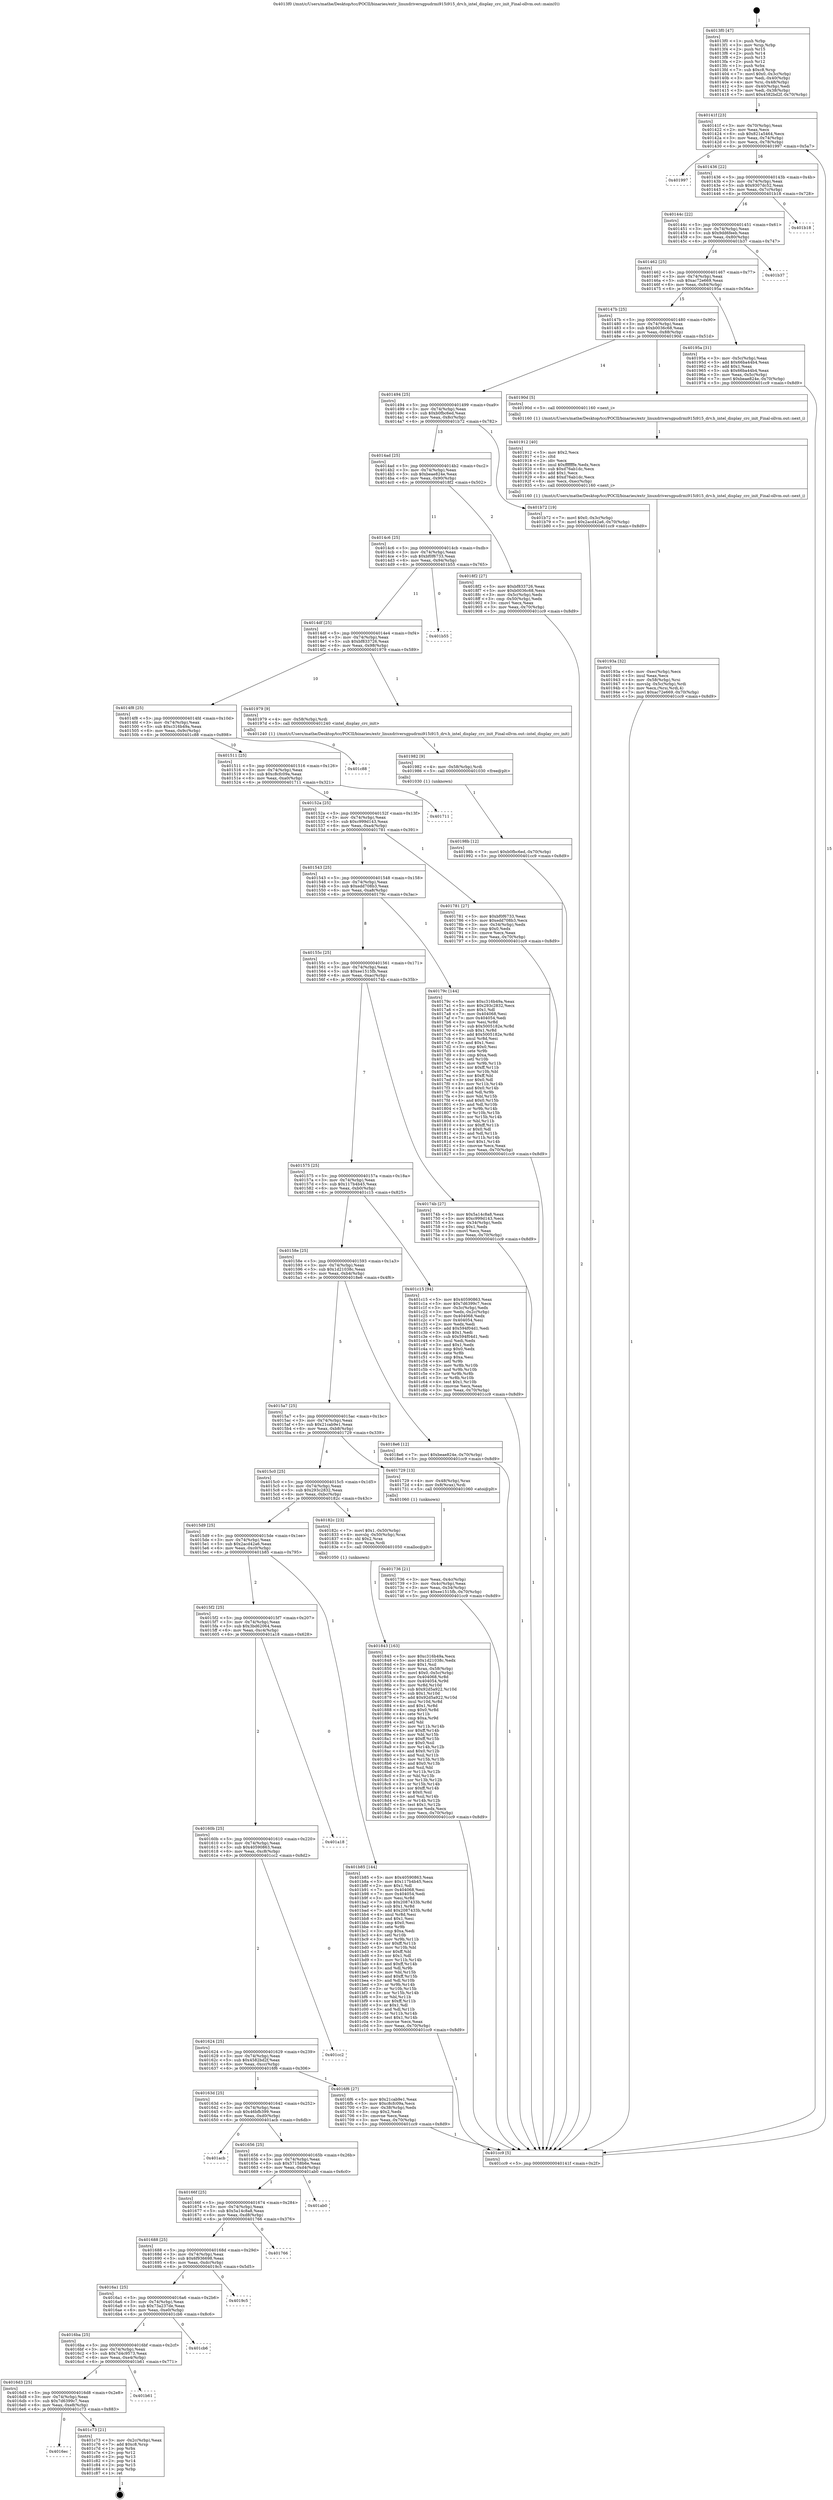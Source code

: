 digraph "0x4013f0" {
  label = "0x4013f0 (/mnt/c/Users/mathe/Desktop/tcc/POCII/binaries/extr_linuxdriversgpudrmi915i915_drv.h_intel_display_crc_init_Final-ollvm.out::main(0))"
  labelloc = "t"
  node[shape=record]

  Entry [label="",width=0.3,height=0.3,shape=circle,fillcolor=black,style=filled]
  "0x40141f" [label="{
     0x40141f [23]\l
     | [instrs]\l
     &nbsp;&nbsp;0x40141f \<+3\>: mov -0x70(%rbp),%eax\l
     &nbsp;&nbsp;0x401422 \<+2\>: mov %eax,%ecx\l
     &nbsp;&nbsp;0x401424 \<+6\>: sub $0x821a5464,%ecx\l
     &nbsp;&nbsp;0x40142a \<+3\>: mov %eax,-0x74(%rbp)\l
     &nbsp;&nbsp;0x40142d \<+3\>: mov %ecx,-0x78(%rbp)\l
     &nbsp;&nbsp;0x401430 \<+6\>: je 0000000000401997 \<main+0x5a7\>\l
  }"]
  "0x401997" [label="{
     0x401997\l
  }", style=dashed]
  "0x401436" [label="{
     0x401436 [22]\l
     | [instrs]\l
     &nbsp;&nbsp;0x401436 \<+5\>: jmp 000000000040143b \<main+0x4b\>\l
     &nbsp;&nbsp;0x40143b \<+3\>: mov -0x74(%rbp),%eax\l
     &nbsp;&nbsp;0x40143e \<+5\>: sub $0x9307dc52,%eax\l
     &nbsp;&nbsp;0x401443 \<+3\>: mov %eax,-0x7c(%rbp)\l
     &nbsp;&nbsp;0x401446 \<+6\>: je 0000000000401b18 \<main+0x728\>\l
  }"]
  Exit [label="",width=0.3,height=0.3,shape=circle,fillcolor=black,style=filled,peripheries=2]
  "0x401b18" [label="{
     0x401b18\l
  }", style=dashed]
  "0x40144c" [label="{
     0x40144c [22]\l
     | [instrs]\l
     &nbsp;&nbsp;0x40144c \<+5\>: jmp 0000000000401451 \<main+0x61\>\l
     &nbsp;&nbsp;0x401451 \<+3\>: mov -0x74(%rbp),%eax\l
     &nbsp;&nbsp;0x401454 \<+5\>: sub $0x9dd6feeb,%eax\l
     &nbsp;&nbsp;0x401459 \<+3\>: mov %eax,-0x80(%rbp)\l
     &nbsp;&nbsp;0x40145c \<+6\>: je 0000000000401b37 \<main+0x747\>\l
  }"]
  "0x4016ec" [label="{
     0x4016ec\l
  }", style=dashed]
  "0x401b37" [label="{
     0x401b37\l
  }", style=dashed]
  "0x401462" [label="{
     0x401462 [25]\l
     | [instrs]\l
     &nbsp;&nbsp;0x401462 \<+5\>: jmp 0000000000401467 \<main+0x77\>\l
     &nbsp;&nbsp;0x401467 \<+3\>: mov -0x74(%rbp),%eax\l
     &nbsp;&nbsp;0x40146a \<+5\>: sub $0xac72e669,%eax\l
     &nbsp;&nbsp;0x40146f \<+6\>: mov %eax,-0x84(%rbp)\l
     &nbsp;&nbsp;0x401475 \<+6\>: je 000000000040195a \<main+0x56a\>\l
  }"]
  "0x401c73" [label="{
     0x401c73 [21]\l
     | [instrs]\l
     &nbsp;&nbsp;0x401c73 \<+3\>: mov -0x2c(%rbp),%eax\l
     &nbsp;&nbsp;0x401c76 \<+7\>: add $0xc8,%rsp\l
     &nbsp;&nbsp;0x401c7d \<+1\>: pop %rbx\l
     &nbsp;&nbsp;0x401c7e \<+2\>: pop %r12\l
     &nbsp;&nbsp;0x401c80 \<+2\>: pop %r13\l
     &nbsp;&nbsp;0x401c82 \<+2\>: pop %r14\l
     &nbsp;&nbsp;0x401c84 \<+2\>: pop %r15\l
     &nbsp;&nbsp;0x401c86 \<+1\>: pop %rbp\l
     &nbsp;&nbsp;0x401c87 \<+1\>: ret\l
  }"]
  "0x40195a" [label="{
     0x40195a [31]\l
     | [instrs]\l
     &nbsp;&nbsp;0x40195a \<+3\>: mov -0x5c(%rbp),%eax\l
     &nbsp;&nbsp;0x40195d \<+5\>: add $0x66ba44b4,%eax\l
     &nbsp;&nbsp;0x401962 \<+3\>: add $0x1,%eax\l
     &nbsp;&nbsp;0x401965 \<+5\>: sub $0x66ba44b4,%eax\l
     &nbsp;&nbsp;0x40196a \<+3\>: mov %eax,-0x5c(%rbp)\l
     &nbsp;&nbsp;0x40196d \<+7\>: movl $0xbeae824e,-0x70(%rbp)\l
     &nbsp;&nbsp;0x401974 \<+5\>: jmp 0000000000401cc9 \<main+0x8d9\>\l
  }"]
  "0x40147b" [label="{
     0x40147b [25]\l
     | [instrs]\l
     &nbsp;&nbsp;0x40147b \<+5\>: jmp 0000000000401480 \<main+0x90\>\l
     &nbsp;&nbsp;0x401480 \<+3\>: mov -0x74(%rbp),%eax\l
     &nbsp;&nbsp;0x401483 \<+5\>: sub $0xb0036c68,%eax\l
     &nbsp;&nbsp;0x401488 \<+6\>: mov %eax,-0x88(%rbp)\l
     &nbsp;&nbsp;0x40148e \<+6\>: je 000000000040190d \<main+0x51d\>\l
  }"]
  "0x4016d3" [label="{
     0x4016d3 [25]\l
     | [instrs]\l
     &nbsp;&nbsp;0x4016d3 \<+5\>: jmp 00000000004016d8 \<main+0x2e8\>\l
     &nbsp;&nbsp;0x4016d8 \<+3\>: mov -0x74(%rbp),%eax\l
     &nbsp;&nbsp;0x4016db \<+5\>: sub $0x7d6399c7,%eax\l
     &nbsp;&nbsp;0x4016e0 \<+6\>: mov %eax,-0xe8(%rbp)\l
     &nbsp;&nbsp;0x4016e6 \<+6\>: je 0000000000401c73 \<main+0x883\>\l
  }"]
  "0x40190d" [label="{
     0x40190d [5]\l
     | [instrs]\l
     &nbsp;&nbsp;0x40190d \<+5\>: call 0000000000401160 \<next_i\>\l
     | [calls]\l
     &nbsp;&nbsp;0x401160 \{1\} (/mnt/c/Users/mathe/Desktop/tcc/POCII/binaries/extr_linuxdriversgpudrmi915i915_drv.h_intel_display_crc_init_Final-ollvm.out::next_i)\l
  }"]
  "0x401494" [label="{
     0x401494 [25]\l
     | [instrs]\l
     &nbsp;&nbsp;0x401494 \<+5\>: jmp 0000000000401499 \<main+0xa9\>\l
     &nbsp;&nbsp;0x401499 \<+3\>: mov -0x74(%rbp),%eax\l
     &nbsp;&nbsp;0x40149c \<+5\>: sub $0xb0fbc6ed,%eax\l
     &nbsp;&nbsp;0x4014a1 \<+6\>: mov %eax,-0x8c(%rbp)\l
     &nbsp;&nbsp;0x4014a7 \<+6\>: je 0000000000401b72 \<main+0x782\>\l
  }"]
  "0x401b61" [label="{
     0x401b61\l
  }", style=dashed]
  "0x401b72" [label="{
     0x401b72 [19]\l
     | [instrs]\l
     &nbsp;&nbsp;0x401b72 \<+7\>: movl $0x0,-0x3c(%rbp)\l
     &nbsp;&nbsp;0x401b79 \<+7\>: movl $0x2acd42a6,-0x70(%rbp)\l
     &nbsp;&nbsp;0x401b80 \<+5\>: jmp 0000000000401cc9 \<main+0x8d9\>\l
  }"]
  "0x4014ad" [label="{
     0x4014ad [25]\l
     | [instrs]\l
     &nbsp;&nbsp;0x4014ad \<+5\>: jmp 00000000004014b2 \<main+0xc2\>\l
     &nbsp;&nbsp;0x4014b2 \<+3\>: mov -0x74(%rbp),%eax\l
     &nbsp;&nbsp;0x4014b5 \<+5\>: sub $0xbeae824e,%eax\l
     &nbsp;&nbsp;0x4014ba \<+6\>: mov %eax,-0x90(%rbp)\l
     &nbsp;&nbsp;0x4014c0 \<+6\>: je 00000000004018f2 \<main+0x502\>\l
  }"]
  "0x4016ba" [label="{
     0x4016ba [25]\l
     | [instrs]\l
     &nbsp;&nbsp;0x4016ba \<+5\>: jmp 00000000004016bf \<main+0x2cf\>\l
     &nbsp;&nbsp;0x4016bf \<+3\>: mov -0x74(%rbp),%eax\l
     &nbsp;&nbsp;0x4016c2 \<+5\>: sub $0x7d4c9573,%eax\l
     &nbsp;&nbsp;0x4016c7 \<+6\>: mov %eax,-0xe4(%rbp)\l
     &nbsp;&nbsp;0x4016cd \<+6\>: je 0000000000401b61 \<main+0x771\>\l
  }"]
  "0x4018f2" [label="{
     0x4018f2 [27]\l
     | [instrs]\l
     &nbsp;&nbsp;0x4018f2 \<+5\>: mov $0xbf833726,%eax\l
     &nbsp;&nbsp;0x4018f7 \<+5\>: mov $0xb0036c68,%ecx\l
     &nbsp;&nbsp;0x4018fc \<+3\>: mov -0x5c(%rbp),%edx\l
     &nbsp;&nbsp;0x4018ff \<+3\>: cmp -0x50(%rbp),%edx\l
     &nbsp;&nbsp;0x401902 \<+3\>: cmovl %ecx,%eax\l
     &nbsp;&nbsp;0x401905 \<+3\>: mov %eax,-0x70(%rbp)\l
     &nbsp;&nbsp;0x401908 \<+5\>: jmp 0000000000401cc9 \<main+0x8d9\>\l
  }"]
  "0x4014c6" [label="{
     0x4014c6 [25]\l
     | [instrs]\l
     &nbsp;&nbsp;0x4014c6 \<+5\>: jmp 00000000004014cb \<main+0xdb\>\l
     &nbsp;&nbsp;0x4014cb \<+3\>: mov -0x74(%rbp),%eax\l
     &nbsp;&nbsp;0x4014ce \<+5\>: sub $0xbf0f6733,%eax\l
     &nbsp;&nbsp;0x4014d3 \<+6\>: mov %eax,-0x94(%rbp)\l
     &nbsp;&nbsp;0x4014d9 \<+6\>: je 0000000000401b55 \<main+0x765\>\l
  }"]
  "0x401cb6" [label="{
     0x401cb6\l
  }", style=dashed]
  "0x401b55" [label="{
     0x401b55\l
  }", style=dashed]
  "0x4014df" [label="{
     0x4014df [25]\l
     | [instrs]\l
     &nbsp;&nbsp;0x4014df \<+5\>: jmp 00000000004014e4 \<main+0xf4\>\l
     &nbsp;&nbsp;0x4014e4 \<+3\>: mov -0x74(%rbp),%eax\l
     &nbsp;&nbsp;0x4014e7 \<+5\>: sub $0xbf833726,%eax\l
     &nbsp;&nbsp;0x4014ec \<+6\>: mov %eax,-0x98(%rbp)\l
     &nbsp;&nbsp;0x4014f2 \<+6\>: je 0000000000401979 \<main+0x589\>\l
  }"]
  "0x4016a1" [label="{
     0x4016a1 [25]\l
     | [instrs]\l
     &nbsp;&nbsp;0x4016a1 \<+5\>: jmp 00000000004016a6 \<main+0x2b6\>\l
     &nbsp;&nbsp;0x4016a6 \<+3\>: mov -0x74(%rbp),%eax\l
     &nbsp;&nbsp;0x4016a9 \<+5\>: sub $0x73a237de,%eax\l
     &nbsp;&nbsp;0x4016ae \<+6\>: mov %eax,-0xe0(%rbp)\l
     &nbsp;&nbsp;0x4016b4 \<+6\>: je 0000000000401cb6 \<main+0x8c6\>\l
  }"]
  "0x401979" [label="{
     0x401979 [9]\l
     | [instrs]\l
     &nbsp;&nbsp;0x401979 \<+4\>: mov -0x58(%rbp),%rdi\l
     &nbsp;&nbsp;0x40197d \<+5\>: call 0000000000401240 \<intel_display_crc_init\>\l
     | [calls]\l
     &nbsp;&nbsp;0x401240 \{1\} (/mnt/c/Users/mathe/Desktop/tcc/POCII/binaries/extr_linuxdriversgpudrmi915i915_drv.h_intel_display_crc_init_Final-ollvm.out::intel_display_crc_init)\l
  }"]
  "0x4014f8" [label="{
     0x4014f8 [25]\l
     | [instrs]\l
     &nbsp;&nbsp;0x4014f8 \<+5\>: jmp 00000000004014fd \<main+0x10d\>\l
     &nbsp;&nbsp;0x4014fd \<+3\>: mov -0x74(%rbp),%eax\l
     &nbsp;&nbsp;0x401500 \<+5\>: sub $0xc316b49a,%eax\l
     &nbsp;&nbsp;0x401505 \<+6\>: mov %eax,-0x9c(%rbp)\l
     &nbsp;&nbsp;0x40150b \<+6\>: je 0000000000401c88 \<main+0x898\>\l
  }"]
  "0x4019c5" [label="{
     0x4019c5\l
  }", style=dashed]
  "0x401c88" [label="{
     0x401c88\l
  }", style=dashed]
  "0x401511" [label="{
     0x401511 [25]\l
     | [instrs]\l
     &nbsp;&nbsp;0x401511 \<+5\>: jmp 0000000000401516 \<main+0x126\>\l
     &nbsp;&nbsp;0x401516 \<+3\>: mov -0x74(%rbp),%eax\l
     &nbsp;&nbsp;0x401519 \<+5\>: sub $0xc8cfc09a,%eax\l
     &nbsp;&nbsp;0x40151e \<+6\>: mov %eax,-0xa0(%rbp)\l
     &nbsp;&nbsp;0x401524 \<+6\>: je 0000000000401711 \<main+0x321\>\l
  }"]
  "0x401688" [label="{
     0x401688 [25]\l
     | [instrs]\l
     &nbsp;&nbsp;0x401688 \<+5\>: jmp 000000000040168d \<main+0x29d\>\l
     &nbsp;&nbsp;0x40168d \<+3\>: mov -0x74(%rbp),%eax\l
     &nbsp;&nbsp;0x401690 \<+5\>: sub $0x6f936698,%eax\l
     &nbsp;&nbsp;0x401695 \<+6\>: mov %eax,-0xdc(%rbp)\l
     &nbsp;&nbsp;0x40169b \<+6\>: je 00000000004019c5 \<main+0x5d5\>\l
  }"]
  "0x401711" [label="{
     0x401711\l
  }", style=dashed]
  "0x40152a" [label="{
     0x40152a [25]\l
     | [instrs]\l
     &nbsp;&nbsp;0x40152a \<+5\>: jmp 000000000040152f \<main+0x13f\>\l
     &nbsp;&nbsp;0x40152f \<+3\>: mov -0x74(%rbp),%eax\l
     &nbsp;&nbsp;0x401532 \<+5\>: sub $0xc999d143,%eax\l
     &nbsp;&nbsp;0x401537 \<+6\>: mov %eax,-0xa4(%rbp)\l
     &nbsp;&nbsp;0x40153d \<+6\>: je 0000000000401781 \<main+0x391\>\l
  }"]
  "0x401766" [label="{
     0x401766\l
  }", style=dashed]
  "0x401781" [label="{
     0x401781 [27]\l
     | [instrs]\l
     &nbsp;&nbsp;0x401781 \<+5\>: mov $0xbf0f6733,%eax\l
     &nbsp;&nbsp;0x401786 \<+5\>: mov $0xedd708b3,%ecx\l
     &nbsp;&nbsp;0x40178b \<+3\>: mov -0x34(%rbp),%edx\l
     &nbsp;&nbsp;0x40178e \<+3\>: cmp $0x0,%edx\l
     &nbsp;&nbsp;0x401791 \<+3\>: cmove %ecx,%eax\l
     &nbsp;&nbsp;0x401794 \<+3\>: mov %eax,-0x70(%rbp)\l
     &nbsp;&nbsp;0x401797 \<+5\>: jmp 0000000000401cc9 \<main+0x8d9\>\l
  }"]
  "0x401543" [label="{
     0x401543 [25]\l
     | [instrs]\l
     &nbsp;&nbsp;0x401543 \<+5\>: jmp 0000000000401548 \<main+0x158\>\l
     &nbsp;&nbsp;0x401548 \<+3\>: mov -0x74(%rbp),%eax\l
     &nbsp;&nbsp;0x40154b \<+5\>: sub $0xedd708b3,%eax\l
     &nbsp;&nbsp;0x401550 \<+6\>: mov %eax,-0xa8(%rbp)\l
     &nbsp;&nbsp;0x401556 \<+6\>: je 000000000040179c \<main+0x3ac\>\l
  }"]
  "0x40166f" [label="{
     0x40166f [25]\l
     | [instrs]\l
     &nbsp;&nbsp;0x40166f \<+5\>: jmp 0000000000401674 \<main+0x284\>\l
     &nbsp;&nbsp;0x401674 \<+3\>: mov -0x74(%rbp),%eax\l
     &nbsp;&nbsp;0x401677 \<+5\>: sub $0x5a14c8a8,%eax\l
     &nbsp;&nbsp;0x40167c \<+6\>: mov %eax,-0xd8(%rbp)\l
     &nbsp;&nbsp;0x401682 \<+6\>: je 0000000000401766 \<main+0x376\>\l
  }"]
  "0x40179c" [label="{
     0x40179c [144]\l
     | [instrs]\l
     &nbsp;&nbsp;0x40179c \<+5\>: mov $0xc316b49a,%eax\l
     &nbsp;&nbsp;0x4017a1 \<+5\>: mov $0x293c2832,%ecx\l
     &nbsp;&nbsp;0x4017a6 \<+2\>: mov $0x1,%dl\l
     &nbsp;&nbsp;0x4017a8 \<+7\>: mov 0x404068,%esi\l
     &nbsp;&nbsp;0x4017af \<+7\>: mov 0x404054,%edi\l
     &nbsp;&nbsp;0x4017b6 \<+3\>: mov %esi,%r8d\l
     &nbsp;&nbsp;0x4017b9 \<+7\>: sub $0x5005182e,%r8d\l
     &nbsp;&nbsp;0x4017c0 \<+4\>: sub $0x1,%r8d\l
     &nbsp;&nbsp;0x4017c4 \<+7\>: add $0x5005182e,%r8d\l
     &nbsp;&nbsp;0x4017cb \<+4\>: imul %r8d,%esi\l
     &nbsp;&nbsp;0x4017cf \<+3\>: and $0x1,%esi\l
     &nbsp;&nbsp;0x4017d2 \<+3\>: cmp $0x0,%esi\l
     &nbsp;&nbsp;0x4017d5 \<+4\>: sete %r9b\l
     &nbsp;&nbsp;0x4017d9 \<+3\>: cmp $0xa,%edi\l
     &nbsp;&nbsp;0x4017dc \<+4\>: setl %r10b\l
     &nbsp;&nbsp;0x4017e0 \<+3\>: mov %r9b,%r11b\l
     &nbsp;&nbsp;0x4017e3 \<+4\>: xor $0xff,%r11b\l
     &nbsp;&nbsp;0x4017e7 \<+3\>: mov %r10b,%bl\l
     &nbsp;&nbsp;0x4017ea \<+3\>: xor $0xff,%bl\l
     &nbsp;&nbsp;0x4017ed \<+3\>: xor $0x0,%dl\l
     &nbsp;&nbsp;0x4017f0 \<+3\>: mov %r11b,%r14b\l
     &nbsp;&nbsp;0x4017f3 \<+4\>: and $0x0,%r14b\l
     &nbsp;&nbsp;0x4017f7 \<+3\>: and %dl,%r9b\l
     &nbsp;&nbsp;0x4017fa \<+3\>: mov %bl,%r15b\l
     &nbsp;&nbsp;0x4017fd \<+4\>: and $0x0,%r15b\l
     &nbsp;&nbsp;0x401801 \<+3\>: and %dl,%r10b\l
     &nbsp;&nbsp;0x401804 \<+3\>: or %r9b,%r14b\l
     &nbsp;&nbsp;0x401807 \<+3\>: or %r10b,%r15b\l
     &nbsp;&nbsp;0x40180a \<+3\>: xor %r15b,%r14b\l
     &nbsp;&nbsp;0x40180d \<+3\>: or %bl,%r11b\l
     &nbsp;&nbsp;0x401810 \<+4\>: xor $0xff,%r11b\l
     &nbsp;&nbsp;0x401814 \<+3\>: or $0x0,%dl\l
     &nbsp;&nbsp;0x401817 \<+3\>: and %dl,%r11b\l
     &nbsp;&nbsp;0x40181a \<+3\>: or %r11b,%r14b\l
     &nbsp;&nbsp;0x40181d \<+4\>: test $0x1,%r14b\l
     &nbsp;&nbsp;0x401821 \<+3\>: cmovne %ecx,%eax\l
     &nbsp;&nbsp;0x401824 \<+3\>: mov %eax,-0x70(%rbp)\l
     &nbsp;&nbsp;0x401827 \<+5\>: jmp 0000000000401cc9 \<main+0x8d9\>\l
  }"]
  "0x40155c" [label="{
     0x40155c [25]\l
     | [instrs]\l
     &nbsp;&nbsp;0x40155c \<+5\>: jmp 0000000000401561 \<main+0x171\>\l
     &nbsp;&nbsp;0x401561 \<+3\>: mov -0x74(%rbp),%eax\l
     &nbsp;&nbsp;0x401564 \<+5\>: sub $0xee1515fb,%eax\l
     &nbsp;&nbsp;0x401569 \<+6\>: mov %eax,-0xac(%rbp)\l
     &nbsp;&nbsp;0x40156f \<+6\>: je 000000000040174b \<main+0x35b\>\l
  }"]
  "0x401ab0" [label="{
     0x401ab0\l
  }", style=dashed]
  "0x40174b" [label="{
     0x40174b [27]\l
     | [instrs]\l
     &nbsp;&nbsp;0x40174b \<+5\>: mov $0x5a14c8a8,%eax\l
     &nbsp;&nbsp;0x401750 \<+5\>: mov $0xc999d143,%ecx\l
     &nbsp;&nbsp;0x401755 \<+3\>: mov -0x34(%rbp),%edx\l
     &nbsp;&nbsp;0x401758 \<+3\>: cmp $0x1,%edx\l
     &nbsp;&nbsp;0x40175b \<+3\>: cmovl %ecx,%eax\l
     &nbsp;&nbsp;0x40175e \<+3\>: mov %eax,-0x70(%rbp)\l
     &nbsp;&nbsp;0x401761 \<+5\>: jmp 0000000000401cc9 \<main+0x8d9\>\l
  }"]
  "0x401575" [label="{
     0x401575 [25]\l
     | [instrs]\l
     &nbsp;&nbsp;0x401575 \<+5\>: jmp 000000000040157a \<main+0x18a\>\l
     &nbsp;&nbsp;0x40157a \<+3\>: mov -0x74(%rbp),%eax\l
     &nbsp;&nbsp;0x40157d \<+5\>: sub $0x117b4b45,%eax\l
     &nbsp;&nbsp;0x401582 \<+6\>: mov %eax,-0xb0(%rbp)\l
     &nbsp;&nbsp;0x401588 \<+6\>: je 0000000000401c15 \<main+0x825\>\l
  }"]
  "0x401656" [label="{
     0x401656 [25]\l
     | [instrs]\l
     &nbsp;&nbsp;0x401656 \<+5\>: jmp 000000000040165b \<main+0x26b\>\l
     &nbsp;&nbsp;0x40165b \<+3\>: mov -0x74(%rbp),%eax\l
     &nbsp;&nbsp;0x40165e \<+5\>: sub $0x57158b6e,%eax\l
     &nbsp;&nbsp;0x401663 \<+6\>: mov %eax,-0xd4(%rbp)\l
     &nbsp;&nbsp;0x401669 \<+6\>: je 0000000000401ab0 \<main+0x6c0\>\l
  }"]
  "0x401c15" [label="{
     0x401c15 [94]\l
     | [instrs]\l
     &nbsp;&nbsp;0x401c15 \<+5\>: mov $0x40590863,%eax\l
     &nbsp;&nbsp;0x401c1a \<+5\>: mov $0x7d6399c7,%ecx\l
     &nbsp;&nbsp;0x401c1f \<+3\>: mov -0x3c(%rbp),%edx\l
     &nbsp;&nbsp;0x401c22 \<+3\>: mov %edx,-0x2c(%rbp)\l
     &nbsp;&nbsp;0x401c25 \<+7\>: mov 0x404068,%edx\l
     &nbsp;&nbsp;0x401c2c \<+7\>: mov 0x404054,%esi\l
     &nbsp;&nbsp;0x401c33 \<+2\>: mov %edx,%edi\l
     &nbsp;&nbsp;0x401c35 \<+6\>: add $0x594f04d1,%edi\l
     &nbsp;&nbsp;0x401c3b \<+3\>: sub $0x1,%edi\l
     &nbsp;&nbsp;0x401c3e \<+6\>: sub $0x594f04d1,%edi\l
     &nbsp;&nbsp;0x401c44 \<+3\>: imul %edi,%edx\l
     &nbsp;&nbsp;0x401c47 \<+3\>: and $0x1,%edx\l
     &nbsp;&nbsp;0x401c4a \<+3\>: cmp $0x0,%edx\l
     &nbsp;&nbsp;0x401c4d \<+4\>: sete %r8b\l
     &nbsp;&nbsp;0x401c51 \<+3\>: cmp $0xa,%esi\l
     &nbsp;&nbsp;0x401c54 \<+4\>: setl %r9b\l
     &nbsp;&nbsp;0x401c58 \<+3\>: mov %r8b,%r10b\l
     &nbsp;&nbsp;0x401c5b \<+3\>: and %r9b,%r10b\l
     &nbsp;&nbsp;0x401c5e \<+3\>: xor %r9b,%r8b\l
     &nbsp;&nbsp;0x401c61 \<+3\>: or %r8b,%r10b\l
     &nbsp;&nbsp;0x401c64 \<+4\>: test $0x1,%r10b\l
     &nbsp;&nbsp;0x401c68 \<+3\>: cmovne %ecx,%eax\l
     &nbsp;&nbsp;0x401c6b \<+3\>: mov %eax,-0x70(%rbp)\l
     &nbsp;&nbsp;0x401c6e \<+5\>: jmp 0000000000401cc9 \<main+0x8d9\>\l
  }"]
  "0x40158e" [label="{
     0x40158e [25]\l
     | [instrs]\l
     &nbsp;&nbsp;0x40158e \<+5\>: jmp 0000000000401593 \<main+0x1a3\>\l
     &nbsp;&nbsp;0x401593 \<+3\>: mov -0x74(%rbp),%eax\l
     &nbsp;&nbsp;0x401596 \<+5\>: sub $0x1d21038c,%eax\l
     &nbsp;&nbsp;0x40159b \<+6\>: mov %eax,-0xb4(%rbp)\l
     &nbsp;&nbsp;0x4015a1 \<+6\>: je 00000000004018e6 \<main+0x4f6\>\l
  }"]
  "0x401acb" [label="{
     0x401acb\l
  }", style=dashed]
  "0x4018e6" [label="{
     0x4018e6 [12]\l
     | [instrs]\l
     &nbsp;&nbsp;0x4018e6 \<+7\>: movl $0xbeae824e,-0x70(%rbp)\l
     &nbsp;&nbsp;0x4018ed \<+5\>: jmp 0000000000401cc9 \<main+0x8d9\>\l
  }"]
  "0x4015a7" [label="{
     0x4015a7 [25]\l
     | [instrs]\l
     &nbsp;&nbsp;0x4015a7 \<+5\>: jmp 00000000004015ac \<main+0x1bc\>\l
     &nbsp;&nbsp;0x4015ac \<+3\>: mov -0x74(%rbp),%eax\l
     &nbsp;&nbsp;0x4015af \<+5\>: sub $0x21cab9e1,%eax\l
     &nbsp;&nbsp;0x4015b4 \<+6\>: mov %eax,-0xb8(%rbp)\l
     &nbsp;&nbsp;0x4015ba \<+6\>: je 0000000000401729 \<main+0x339\>\l
  }"]
  "0x40198b" [label="{
     0x40198b [12]\l
     | [instrs]\l
     &nbsp;&nbsp;0x40198b \<+7\>: movl $0xb0fbc6ed,-0x70(%rbp)\l
     &nbsp;&nbsp;0x401992 \<+5\>: jmp 0000000000401cc9 \<main+0x8d9\>\l
  }"]
  "0x401729" [label="{
     0x401729 [13]\l
     | [instrs]\l
     &nbsp;&nbsp;0x401729 \<+4\>: mov -0x48(%rbp),%rax\l
     &nbsp;&nbsp;0x40172d \<+4\>: mov 0x8(%rax),%rdi\l
     &nbsp;&nbsp;0x401731 \<+5\>: call 0000000000401060 \<atoi@plt\>\l
     | [calls]\l
     &nbsp;&nbsp;0x401060 \{1\} (unknown)\l
  }"]
  "0x4015c0" [label="{
     0x4015c0 [25]\l
     | [instrs]\l
     &nbsp;&nbsp;0x4015c0 \<+5\>: jmp 00000000004015c5 \<main+0x1d5\>\l
     &nbsp;&nbsp;0x4015c5 \<+3\>: mov -0x74(%rbp),%eax\l
     &nbsp;&nbsp;0x4015c8 \<+5\>: sub $0x293c2832,%eax\l
     &nbsp;&nbsp;0x4015cd \<+6\>: mov %eax,-0xbc(%rbp)\l
     &nbsp;&nbsp;0x4015d3 \<+6\>: je 000000000040182c \<main+0x43c\>\l
  }"]
  "0x401982" [label="{
     0x401982 [9]\l
     | [instrs]\l
     &nbsp;&nbsp;0x401982 \<+4\>: mov -0x58(%rbp),%rdi\l
     &nbsp;&nbsp;0x401986 \<+5\>: call 0000000000401030 \<free@plt\>\l
     | [calls]\l
     &nbsp;&nbsp;0x401030 \{1\} (unknown)\l
  }"]
  "0x40182c" [label="{
     0x40182c [23]\l
     | [instrs]\l
     &nbsp;&nbsp;0x40182c \<+7\>: movl $0x1,-0x50(%rbp)\l
     &nbsp;&nbsp;0x401833 \<+4\>: movslq -0x50(%rbp),%rax\l
     &nbsp;&nbsp;0x401837 \<+4\>: shl $0x2,%rax\l
     &nbsp;&nbsp;0x40183b \<+3\>: mov %rax,%rdi\l
     &nbsp;&nbsp;0x40183e \<+5\>: call 0000000000401050 \<malloc@plt\>\l
     | [calls]\l
     &nbsp;&nbsp;0x401050 \{1\} (unknown)\l
  }"]
  "0x4015d9" [label="{
     0x4015d9 [25]\l
     | [instrs]\l
     &nbsp;&nbsp;0x4015d9 \<+5\>: jmp 00000000004015de \<main+0x1ee\>\l
     &nbsp;&nbsp;0x4015de \<+3\>: mov -0x74(%rbp),%eax\l
     &nbsp;&nbsp;0x4015e1 \<+5\>: sub $0x2acd42a6,%eax\l
     &nbsp;&nbsp;0x4015e6 \<+6\>: mov %eax,-0xc0(%rbp)\l
     &nbsp;&nbsp;0x4015ec \<+6\>: je 0000000000401b85 \<main+0x795\>\l
  }"]
  "0x40193a" [label="{
     0x40193a [32]\l
     | [instrs]\l
     &nbsp;&nbsp;0x40193a \<+6\>: mov -0xec(%rbp),%ecx\l
     &nbsp;&nbsp;0x401940 \<+3\>: imul %eax,%ecx\l
     &nbsp;&nbsp;0x401943 \<+4\>: mov -0x58(%rbp),%rsi\l
     &nbsp;&nbsp;0x401947 \<+4\>: movslq -0x5c(%rbp),%rdi\l
     &nbsp;&nbsp;0x40194b \<+3\>: mov %ecx,(%rsi,%rdi,4)\l
     &nbsp;&nbsp;0x40194e \<+7\>: movl $0xac72e669,-0x70(%rbp)\l
     &nbsp;&nbsp;0x401955 \<+5\>: jmp 0000000000401cc9 \<main+0x8d9\>\l
  }"]
  "0x401b85" [label="{
     0x401b85 [144]\l
     | [instrs]\l
     &nbsp;&nbsp;0x401b85 \<+5\>: mov $0x40590863,%eax\l
     &nbsp;&nbsp;0x401b8a \<+5\>: mov $0x117b4b45,%ecx\l
     &nbsp;&nbsp;0x401b8f \<+2\>: mov $0x1,%dl\l
     &nbsp;&nbsp;0x401b91 \<+7\>: mov 0x404068,%esi\l
     &nbsp;&nbsp;0x401b98 \<+7\>: mov 0x404054,%edi\l
     &nbsp;&nbsp;0x401b9f \<+3\>: mov %esi,%r8d\l
     &nbsp;&nbsp;0x401ba2 \<+7\>: sub $0x2087433b,%r8d\l
     &nbsp;&nbsp;0x401ba9 \<+4\>: sub $0x1,%r8d\l
     &nbsp;&nbsp;0x401bad \<+7\>: add $0x2087433b,%r8d\l
     &nbsp;&nbsp;0x401bb4 \<+4\>: imul %r8d,%esi\l
     &nbsp;&nbsp;0x401bb8 \<+3\>: and $0x1,%esi\l
     &nbsp;&nbsp;0x401bbb \<+3\>: cmp $0x0,%esi\l
     &nbsp;&nbsp;0x401bbe \<+4\>: sete %r9b\l
     &nbsp;&nbsp;0x401bc2 \<+3\>: cmp $0xa,%edi\l
     &nbsp;&nbsp;0x401bc5 \<+4\>: setl %r10b\l
     &nbsp;&nbsp;0x401bc9 \<+3\>: mov %r9b,%r11b\l
     &nbsp;&nbsp;0x401bcc \<+4\>: xor $0xff,%r11b\l
     &nbsp;&nbsp;0x401bd0 \<+3\>: mov %r10b,%bl\l
     &nbsp;&nbsp;0x401bd3 \<+3\>: xor $0xff,%bl\l
     &nbsp;&nbsp;0x401bd6 \<+3\>: xor $0x1,%dl\l
     &nbsp;&nbsp;0x401bd9 \<+3\>: mov %r11b,%r14b\l
     &nbsp;&nbsp;0x401bdc \<+4\>: and $0xff,%r14b\l
     &nbsp;&nbsp;0x401be0 \<+3\>: and %dl,%r9b\l
     &nbsp;&nbsp;0x401be3 \<+3\>: mov %bl,%r15b\l
     &nbsp;&nbsp;0x401be6 \<+4\>: and $0xff,%r15b\l
     &nbsp;&nbsp;0x401bea \<+3\>: and %dl,%r10b\l
     &nbsp;&nbsp;0x401bed \<+3\>: or %r9b,%r14b\l
     &nbsp;&nbsp;0x401bf0 \<+3\>: or %r10b,%r15b\l
     &nbsp;&nbsp;0x401bf3 \<+3\>: xor %r15b,%r14b\l
     &nbsp;&nbsp;0x401bf6 \<+3\>: or %bl,%r11b\l
     &nbsp;&nbsp;0x401bf9 \<+4\>: xor $0xff,%r11b\l
     &nbsp;&nbsp;0x401bfd \<+3\>: or $0x1,%dl\l
     &nbsp;&nbsp;0x401c00 \<+3\>: and %dl,%r11b\l
     &nbsp;&nbsp;0x401c03 \<+3\>: or %r11b,%r14b\l
     &nbsp;&nbsp;0x401c06 \<+4\>: test $0x1,%r14b\l
     &nbsp;&nbsp;0x401c0a \<+3\>: cmovne %ecx,%eax\l
     &nbsp;&nbsp;0x401c0d \<+3\>: mov %eax,-0x70(%rbp)\l
     &nbsp;&nbsp;0x401c10 \<+5\>: jmp 0000000000401cc9 \<main+0x8d9\>\l
  }"]
  "0x4015f2" [label="{
     0x4015f2 [25]\l
     | [instrs]\l
     &nbsp;&nbsp;0x4015f2 \<+5\>: jmp 00000000004015f7 \<main+0x207\>\l
     &nbsp;&nbsp;0x4015f7 \<+3\>: mov -0x74(%rbp),%eax\l
     &nbsp;&nbsp;0x4015fa \<+5\>: sub $0x3bd62064,%eax\l
     &nbsp;&nbsp;0x4015ff \<+6\>: mov %eax,-0xc4(%rbp)\l
     &nbsp;&nbsp;0x401605 \<+6\>: je 0000000000401a18 \<main+0x628\>\l
  }"]
  "0x401912" [label="{
     0x401912 [40]\l
     | [instrs]\l
     &nbsp;&nbsp;0x401912 \<+5\>: mov $0x2,%ecx\l
     &nbsp;&nbsp;0x401917 \<+1\>: cltd\l
     &nbsp;&nbsp;0x401918 \<+2\>: idiv %ecx\l
     &nbsp;&nbsp;0x40191a \<+6\>: imul $0xfffffffe,%edx,%ecx\l
     &nbsp;&nbsp;0x401920 \<+6\>: sub $0xd76ab1dc,%ecx\l
     &nbsp;&nbsp;0x401926 \<+3\>: add $0x1,%ecx\l
     &nbsp;&nbsp;0x401929 \<+6\>: add $0xd76ab1dc,%ecx\l
     &nbsp;&nbsp;0x40192f \<+6\>: mov %ecx,-0xec(%rbp)\l
     &nbsp;&nbsp;0x401935 \<+5\>: call 0000000000401160 \<next_i\>\l
     | [calls]\l
     &nbsp;&nbsp;0x401160 \{1\} (/mnt/c/Users/mathe/Desktop/tcc/POCII/binaries/extr_linuxdriversgpudrmi915i915_drv.h_intel_display_crc_init_Final-ollvm.out::next_i)\l
  }"]
  "0x401a18" [label="{
     0x401a18\l
  }", style=dashed]
  "0x40160b" [label="{
     0x40160b [25]\l
     | [instrs]\l
     &nbsp;&nbsp;0x40160b \<+5\>: jmp 0000000000401610 \<main+0x220\>\l
     &nbsp;&nbsp;0x401610 \<+3\>: mov -0x74(%rbp),%eax\l
     &nbsp;&nbsp;0x401613 \<+5\>: sub $0x40590863,%eax\l
     &nbsp;&nbsp;0x401618 \<+6\>: mov %eax,-0xc8(%rbp)\l
     &nbsp;&nbsp;0x40161e \<+6\>: je 0000000000401cc2 \<main+0x8d2\>\l
  }"]
  "0x401843" [label="{
     0x401843 [163]\l
     | [instrs]\l
     &nbsp;&nbsp;0x401843 \<+5\>: mov $0xc316b49a,%ecx\l
     &nbsp;&nbsp;0x401848 \<+5\>: mov $0x1d21038c,%edx\l
     &nbsp;&nbsp;0x40184d \<+3\>: mov $0x1,%sil\l
     &nbsp;&nbsp;0x401850 \<+4\>: mov %rax,-0x58(%rbp)\l
     &nbsp;&nbsp;0x401854 \<+7\>: movl $0x0,-0x5c(%rbp)\l
     &nbsp;&nbsp;0x40185b \<+8\>: mov 0x404068,%r8d\l
     &nbsp;&nbsp;0x401863 \<+8\>: mov 0x404054,%r9d\l
     &nbsp;&nbsp;0x40186b \<+3\>: mov %r8d,%r10d\l
     &nbsp;&nbsp;0x40186e \<+7\>: sub $0x92d5a922,%r10d\l
     &nbsp;&nbsp;0x401875 \<+4\>: sub $0x1,%r10d\l
     &nbsp;&nbsp;0x401879 \<+7\>: add $0x92d5a922,%r10d\l
     &nbsp;&nbsp;0x401880 \<+4\>: imul %r10d,%r8d\l
     &nbsp;&nbsp;0x401884 \<+4\>: and $0x1,%r8d\l
     &nbsp;&nbsp;0x401888 \<+4\>: cmp $0x0,%r8d\l
     &nbsp;&nbsp;0x40188c \<+4\>: sete %r11b\l
     &nbsp;&nbsp;0x401890 \<+4\>: cmp $0xa,%r9d\l
     &nbsp;&nbsp;0x401894 \<+3\>: setl %bl\l
     &nbsp;&nbsp;0x401897 \<+3\>: mov %r11b,%r14b\l
     &nbsp;&nbsp;0x40189a \<+4\>: xor $0xff,%r14b\l
     &nbsp;&nbsp;0x40189e \<+3\>: mov %bl,%r15b\l
     &nbsp;&nbsp;0x4018a1 \<+4\>: xor $0xff,%r15b\l
     &nbsp;&nbsp;0x4018a5 \<+4\>: xor $0x0,%sil\l
     &nbsp;&nbsp;0x4018a9 \<+3\>: mov %r14b,%r12b\l
     &nbsp;&nbsp;0x4018ac \<+4\>: and $0x0,%r12b\l
     &nbsp;&nbsp;0x4018b0 \<+3\>: and %sil,%r11b\l
     &nbsp;&nbsp;0x4018b3 \<+3\>: mov %r15b,%r13b\l
     &nbsp;&nbsp;0x4018b6 \<+4\>: and $0x0,%r13b\l
     &nbsp;&nbsp;0x4018ba \<+3\>: and %sil,%bl\l
     &nbsp;&nbsp;0x4018bd \<+3\>: or %r11b,%r12b\l
     &nbsp;&nbsp;0x4018c0 \<+3\>: or %bl,%r13b\l
     &nbsp;&nbsp;0x4018c3 \<+3\>: xor %r13b,%r12b\l
     &nbsp;&nbsp;0x4018c6 \<+3\>: or %r15b,%r14b\l
     &nbsp;&nbsp;0x4018c9 \<+4\>: xor $0xff,%r14b\l
     &nbsp;&nbsp;0x4018cd \<+4\>: or $0x0,%sil\l
     &nbsp;&nbsp;0x4018d1 \<+3\>: and %sil,%r14b\l
     &nbsp;&nbsp;0x4018d4 \<+3\>: or %r14b,%r12b\l
     &nbsp;&nbsp;0x4018d7 \<+4\>: test $0x1,%r12b\l
     &nbsp;&nbsp;0x4018db \<+3\>: cmovne %edx,%ecx\l
     &nbsp;&nbsp;0x4018de \<+3\>: mov %ecx,-0x70(%rbp)\l
     &nbsp;&nbsp;0x4018e1 \<+5\>: jmp 0000000000401cc9 \<main+0x8d9\>\l
  }"]
  "0x401cc2" [label="{
     0x401cc2\l
  }", style=dashed]
  "0x401624" [label="{
     0x401624 [25]\l
     | [instrs]\l
     &nbsp;&nbsp;0x401624 \<+5\>: jmp 0000000000401629 \<main+0x239\>\l
     &nbsp;&nbsp;0x401629 \<+3\>: mov -0x74(%rbp),%eax\l
     &nbsp;&nbsp;0x40162c \<+5\>: sub $0x4582bd2f,%eax\l
     &nbsp;&nbsp;0x401631 \<+6\>: mov %eax,-0xcc(%rbp)\l
     &nbsp;&nbsp;0x401637 \<+6\>: je 00000000004016f6 \<main+0x306\>\l
  }"]
  "0x401736" [label="{
     0x401736 [21]\l
     | [instrs]\l
     &nbsp;&nbsp;0x401736 \<+3\>: mov %eax,-0x4c(%rbp)\l
     &nbsp;&nbsp;0x401739 \<+3\>: mov -0x4c(%rbp),%eax\l
     &nbsp;&nbsp;0x40173c \<+3\>: mov %eax,-0x34(%rbp)\l
     &nbsp;&nbsp;0x40173f \<+7\>: movl $0xee1515fb,-0x70(%rbp)\l
     &nbsp;&nbsp;0x401746 \<+5\>: jmp 0000000000401cc9 \<main+0x8d9\>\l
  }"]
  "0x4016f6" [label="{
     0x4016f6 [27]\l
     | [instrs]\l
     &nbsp;&nbsp;0x4016f6 \<+5\>: mov $0x21cab9e1,%eax\l
     &nbsp;&nbsp;0x4016fb \<+5\>: mov $0xc8cfc09a,%ecx\l
     &nbsp;&nbsp;0x401700 \<+3\>: mov -0x38(%rbp),%edx\l
     &nbsp;&nbsp;0x401703 \<+3\>: cmp $0x2,%edx\l
     &nbsp;&nbsp;0x401706 \<+3\>: cmovne %ecx,%eax\l
     &nbsp;&nbsp;0x401709 \<+3\>: mov %eax,-0x70(%rbp)\l
     &nbsp;&nbsp;0x40170c \<+5\>: jmp 0000000000401cc9 \<main+0x8d9\>\l
  }"]
  "0x40163d" [label="{
     0x40163d [25]\l
     | [instrs]\l
     &nbsp;&nbsp;0x40163d \<+5\>: jmp 0000000000401642 \<main+0x252\>\l
     &nbsp;&nbsp;0x401642 \<+3\>: mov -0x74(%rbp),%eax\l
     &nbsp;&nbsp;0x401645 \<+5\>: sub $0x46bfb399,%eax\l
     &nbsp;&nbsp;0x40164a \<+6\>: mov %eax,-0xd0(%rbp)\l
     &nbsp;&nbsp;0x401650 \<+6\>: je 0000000000401acb \<main+0x6db\>\l
  }"]
  "0x401cc9" [label="{
     0x401cc9 [5]\l
     | [instrs]\l
     &nbsp;&nbsp;0x401cc9 \<+5\>: jmp 000000000040141f \<main+0x2f\>\l
  }"]
  "0x4013f0" [label="{
     0x4013f0 [47]\l
     | [instrs]\l
     &nbsp;&nbsp;0x4013f0 \<+1\>: push %rbp\l
     &nbsp;&nbsp;0x4013f1 \<+3\>: mov %rsp,%rbp\l
     &nbsp;&nbsp;0x4013f4 \<+2\>: push %r15\l
     &nbsp;&nbsp;0x4013f6 \<+2\>: push %r14\l
     &nbsp;&nbsp;0x4013f8 \<+2\>: push %r13\l
     &nbsp;&nbsp;0x4013fa \<+2\>: push %r12\l
     &nbsp;&nbsp;0x4013fc \<+1\>: push %rbx\l
     &nbsp;&nbsp;0x4013fd \<+7\>: sub $0xc8,%rsp\l
     &nbsp;&nbsp;0x401404 \<+7\>: movl $0x0,-0x3c(%rbp)\l
     &nbsp;&nbsp;0x40140b \<+3\>: mov %edi,-0x40(%rbp)\l
     &nbsp;&nbsp;0x40140e \<+4\>: mov %rsi,-0x48(%rbp)\l
     &nbsp;&nbsp;0x401412 \<+3\>: mov -0x40(%rbp),%edi\l
     &nbsp;&nbsp;0x401415 \<+3\>: mov %edi,-0x38(%rbp)\l
     &nbsp;&nbsp;0x401418 \<+7\>: movl $0x4582bd2f,-0x70(%rbp)\l
  }"]
  Entry -> "0x4013f0" [label=" 1"]
  "0x40141f" -> "0x401997" [label=" 0"]
  "0x40141f" -> "0x401436" [label=" 16"]
  "0x401c73" -> Exit [label=" 1"]
  "0x401436" -> "0x401b18" [label=" 0"]
  "0x401436" -> "0x40144c" [label=" 16"]
  "0x4016d3" -> "0x4016ec" [label=" 0"]
  "0x40144c" -> "0x401b37" [label=" 0"]
  "0x40144c" -> "0x401462" [label=" 16"]
  "0x4016d3" -> "0x401c73" [label=" 1"]
  "0x401462" -> "0x40195a" [label=" 1"]
  "0x401462" -> "0x40147b" [label=" 15"]
  "0x4016ba" -> "0x4016d3" [label=" 1"]
  "0x40147b" -> "0x40190d" [label=" 1"]
  "0x40147b" -> "0x401494" [label=" 14"]
  "0x4016ba" -> "0x401b61" [label=" 0"]
  "0x401494" -> "0x401b72" [label=" 1"]
  "0x401494" -> "0x4014ad" [label=" 13"]
  "0x4016a1" -> "0x4016ba" [label=" 1"]
  "0x4014ad" -> "0x4018f2" [label=" 2"]
  "0x4014ad" -> "0x4014c6" [label=" 11"]
  "0x4016a1" -> "0x401cb6" [label=" 0"]
  "0x4014c6" -> "0x401b55" [label=" 0"]
  "0x4014c6" -> "0x4014df" [label=" 11"]
  "0x401688" -> "0x4016a1" [label=" 1"]
  "0x4014df" -> "0x401979" [label=" 1"]
  "0x4014df" -> "0x4014f8" [label=" 10"]
  "0x401688" -> "0x4019c5" [label=" 0"]
  "0x4014f8" -> "0x401c88" [label=" 0"]
  "0x4014f8" -> "0x401511" [label=" 10"]
  "0x40166f" -> "0x401688" [label=" 1"]
  "0x401511" -> "0x401711" [label=" 0"]
  "0x401511" -> "0x40152a" [label=" 10"]
  "0x40166f" -> "0x401766" [label=" 0"]
  "0x40152a" -> "0x401781" [label=" 1"]
  "0x40152a" -> "0x401543" [label=" 9"]
  "0x401656" -> "0x40166f" [label=" 1"]
  "0x401543" -> "0x40179c" [label=" 1"]
  "0x401543" -> "0x40155c" [label=" 8"]
  "0x401656" -> "0x401ab0" [label=" 0"]
  "0x40155c" -> "0x40174b" [label=" 1"]
  "0x40155c" -> "0x401575" [label=" 7"]
  "0x40163d" -> "0x401656" [label=" 1"]
  "0x401575" -> "0x401c15" [label=" 1"]
  "0x401575" -> "0x40158e" [label=" 6"]
  "0x40163d" -> "0x401acb" [label=" 0"]
  "0x40158e" -> "0x4018e6" [label=" 1"]
  "0x40158e" -> "0x4015a7" [label=" 5"]
  "0x401c15" -> "0x401cc9" [label=" 1"]
  "0x4015a7" -> "0x401729" [label=" 1"]
  "0x4015a7" -> "0x4015c0" [label=" 4"]
  "0x401b85" -> "0x401cc9" [label=" 1"]
  "0x4015c0" -> "0x40182c" [label=" 1"]
  "0x4015c0" -> "0x4015d9" [label=" 3"]
  "0x401b72" -> "0x401cc9" [label=" 1"]
  "0x4015d9" -> "0x401b85" [label=" 1"]
  "0x4015d9" -> "0x4015f2" [label=" 2"]
  "0x40198b" -> "0x401cc9" [label=" 1"]
  "0x4015f2" -> "0x401a18" [label=" 0"]
  "0x4015f2" -> "0x40160b" [label=" 2"]
  "0x401982" -> "0x40198b" [label=" 1"]
  "0x40160b" -> "0x401cc2" [label=" 0"]
  "0x40160b" -> "0x401624" [label=" 2"]
  "0x401979" -> "0x401982" [label=" 1"]
  "0x401624" -> "0x4016f6" [label=" 1"]
  "0x401624" -> "0x40163d" [label=" 1"]
  "0x4016f6" -> "0x401cc9" [label=" 1"]
  "0x4013f0" -> "0x40141f" [label=" 1"]
  "0x401cc9" -> "0x40141f" [label=" 15"]
  "0x401729" -> "0x401736" [label=" 1"]
  "0x401736" -> "0x401cc9" [label=" 1"]
  "0x40174b" -> "0x401cc9" [label=" 1"]
  "0x401781" -> "0x401cc9" [label=" 1"]
  "0x40179c" -> "0x401cc9" [label=" 1"]
  "0x40182c" -> "0x401843" [label=" 1"]
  "0x401843" -> "0x401cc9" [label=" 1"]
  "0x4018e6" -> "0x401cc9" [label=" 1"]
  "0x4018f2" -> "0x401cc9" [label=" 2"]
  "0x40190d" -> "0x401912" [label=" 1"]
  "0x401912" -> "0x40193a" [label=" 1"]
  "0x40193a" -> "0x401cc9" [label=" 1"]
  "0x40195a" -> "0x401cc9" [label=" 1"]
}
